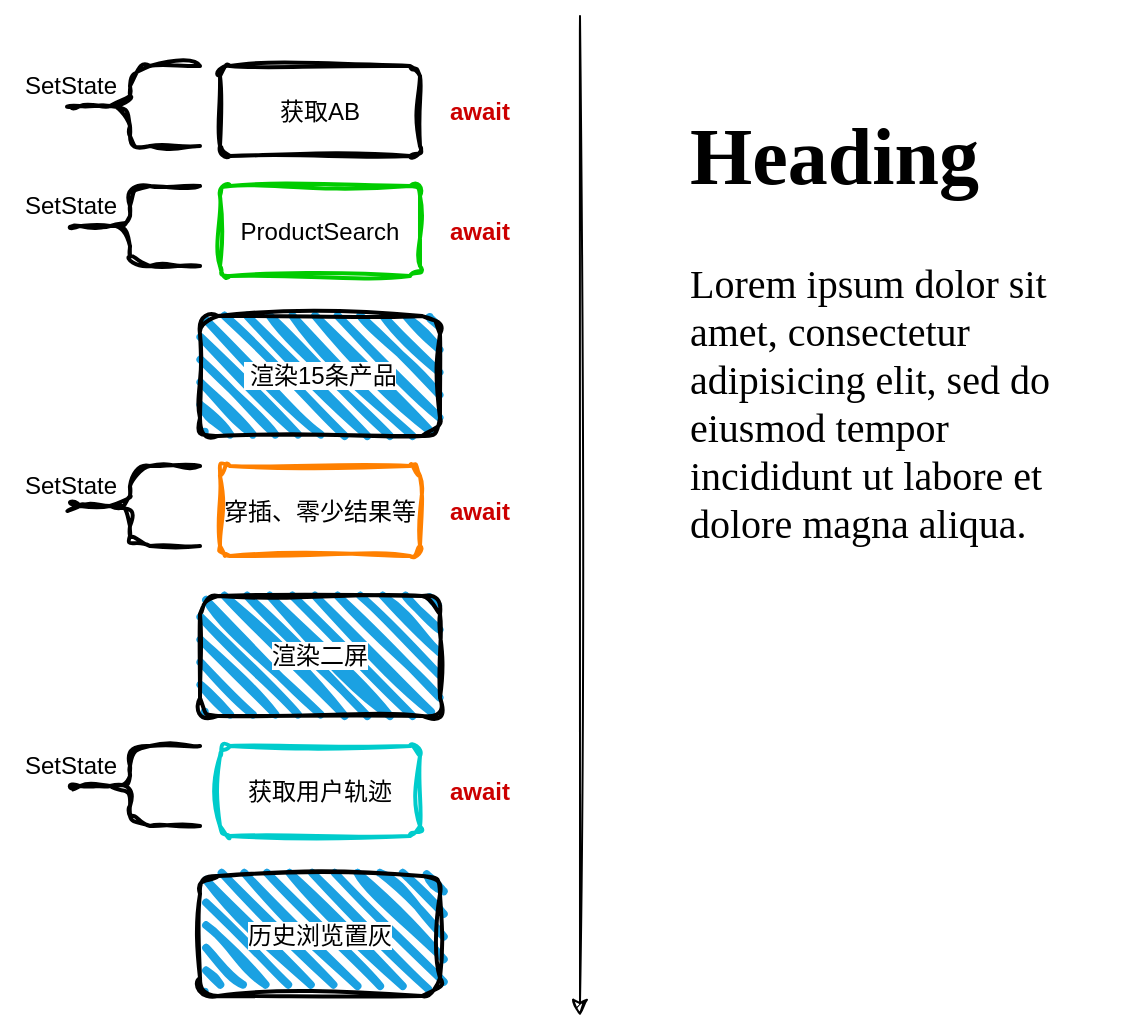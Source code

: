 <mxfile version="20.8.10" type="github">
  <diagram name="第 1 页" id="h7guNUNuEZAvRdEFAoXu">
    <mxGraphModel dx="940" dy="498" grid="1" gridSize="10" guides="1" tooltips="1" connect="1" arrows="1" fold="1" page="1" pageScale="1" pageWidth="827" pageHeight="1169" math="0" shadow="0">
      <root>
        <mxCell id="0" />
        <mxCell id="1" parent="0" />
        <mxCell id="qU5GhlJ0_iXKbKkcytwh-4" value="" style="endArrow=classic;html=1;rounded=1;sketch=1;curveFitting=1;jiggle=2;" parent="1" edge="1">
          <mxGeometry width="50" height="50" relative="1" as="geometry">
            <mxPoint x="330" y="80" as="sourcePoint" />
            <mxPoint x="330" y="580" as="targetPoint" />
          </mxGeometry>
        </mxCell>
        <mxCell id="qU5GhlJ0_iXKbKkcytwh-8" value="&lt;p style=&quot;line-height: 120%;&quot;&gt;&lt;span style=&quot;background-color: rgb(255, 255, 255);&quot;&gt;&amp;nbsp;渲染15条产品&lt;/span&gt;&lt;/p&gt;" style="rounded=1;whiteSpace=wrap;html=1;strokeWidth=2;fillWeight=4;hachureGap=8;hachureAngle=45;fillColor=#1ba1e2;sketch=1;curveFitting=1;jiggle=2;" parent="1" vertex="1">
          <mxGeometry x="140" y="230" width="120" height="60" as="geometry" />
        </mxCell>
        <mxCell id="qU5GhlJ0_iXKbKkcytwh-9" value="&lt;p style=&quot;line-height: 120%;&quot;&gt;&lt;span style=&quot;background-color: rgb(255, 255, 255);&quot;&gt;渲染二屏&lt;/span&gt;&lt;/p&gt;" style="rounded=1;whiteSpace=wrap;html=1;strokeWidth=2;fillWeight=4;hachureGap=8;hachureAngle=45;fillColor=#1ba1e2;sketch=1;curveFitting=1;jiggle=2;" parent="1" vertex="1">
          <mxGeometry x="140" y="370" width="120" height="60" as="geometry" />
        </mxCell>
        <mxCell id="qU5GhlJ0_iXKbKkcytwh-16" value="获取AB" style="rounded=1;absoluteArcSize=1;html=1;arcSize=10;whiteSpace=wrap;points=[];strokeColor=inherit;fillColor=inherit;fillWeight=4;hachureGap=8;hachureAngle=45;strokeWidth=2;fontFamily=Helvetica;fontSize=12;fontColor=default;sketch=1;curveFitting=1;jiggle=2;" parent="1" vertex="1">
          <mxGeometry x="150" y="105" width="100" height="45" as="geometry" />
        </mxCell>
        <mxCell id="qU5GhlJ0_iXKbKkcytwh-21" value="" style="group;rounded=1;sketch=1;curveFitting=1;jiggle=2;" parent="1" vertex="1" connectable="0">
          <mxGeometry x="40" y="100" width="100" height="45" as="geometry" />
        </mxCell>
        <mxCell id="qU5GhlJ0_iXKbKkcytwh-13" value="" style="shape=curlyBracket;whiteSpace=wrap;html=1;rounded=1;labelPosition=left;verticalLabelPosition=middle;align=right;verticalAlign=middle;fillWeight=4;hachureGap=8;hachureAngle=45;strokeColor=default;strokeWidth=2;fontFamily=Helvetica;fontSize=12;fontColor=default;fillColor=#1ba1e2;size=0.5;sketch=1;curveFitting=1;jiggle=2;" parent="qU5GhlJ0_iXKbKkcytwh-21" vertex="1">
          <mxGeometry x="30" y="5" width="70" height="40" as="geometry" />
        </mxCell>
        <mxCell id="qU5GhlJ0_iXKbKkcytwh-20" value="SetState&lt;br&gt;" style="text;html=1;align=center;verticalAlign=middle;resizable=0;points=[];autosize=1;strokeColor=none;fillColor=none;fontSize=12;fontFamily=Helvetica;fontColor=default;rounded=1;sketch=1;curveFitting=1;jiggle=2;" parent="qU5GhlJ0_iXKbKkcytwh-21" vertex="1">
          <mxGeometry width="70" height="30" as="geometry" />
        </mxCell>
        <UserObject label="await" placeholders="1" name="Variable" id="qU5GhlJ0_iXKbKkcytwh-22">
          <mxCell style="text;html=1;strokeColor=none;fillColor=none;align=center;verticalAlign=middle;whiteSpace=wrap;overflow=hidden;fontSize=12;fontFamily=Helvetica;fontColor=#CC0000;fontStyle=1;labelBackgroundColor=none;rounded=1;sketch=1;curveFitting=1;jiggle=2;" parent="1" vertex="1">
            <mxGeometry x="250" y="111.25" width="60" height="32.5" as="geometry" />
          </mxCell>
        </UserObject>
        <mxCell id="qU5GhlJ0_iXKbKkcytwh-26" value="ProductSearch" style="rounded=1;absoluteArcSize=1;html=1;arcSize=10;whiteSpace=wrap;points=[];strokeColor=#00CC00;fillColor=inherit;fillWeight=4;hachureGap=8;hachureAngle=45;strokeWidth=2;fontFamily=Helvetica;fontSize=12;fontColor=default;shadow=0;glass=0;sketch=1;curveFitting=1;jiggle=2;" parent="1" vertex="1">
          <mxGeometry x="150" y="165" width="100" height="45" as="geometry" />
        </mxCell>
        <mxCell id="qU5GhlJ0_iXKbKkcytwh-27" value="" style="group;rounded=1;sketch=1;curveFitting=1;jiggle=2;" parent="1" vertex="1" connectable="0">
          <mxGeometry x="40" y="160" width="100" height="45" as="geometry" />
        </mxCell>
        <mxCell id="qU5GhlJ0_iXKbKkcytwh-28" value="" style="shape=curlyBracket;whiteSpace=wrap;html=1;rounded=1;labelPosition=left;verticalLabelPosition=middle;align=right;verticalAlign=middle;fillWeight=4;hachureGap=8;hachureAngle=45;strokeColor=default;strokeWidth=2;fontFamily=Helvetica;fontSize=12;fontColor=default;fillColor=#1ba1e2;size=0.5;sketch=1;curveFitting=1;jiggle=2;" parent="qU5GhlJ0_iXKbKkcytwh-27" vertex="1">
          <mxGeometry x="30" y="5" width="70" height="40" as="geometry" />
        </mxCell>
        <mxCell id="qU5GhlJ0_iXKbKkcytwh-29" value="SetState&lt;br&gt;" style="text;html=1;align=center;verticalAlign=middle;resizable=0;points=[];autosize=1;strokeColor=none;fillColor=none;fontSize=12;fontFamily=Helvetica;fontColor=default;rounded=1;sketch=1;curveFitting=1;jiggle=2;" parent="qU5GhlJ0_iXKbKkcytwh-27" vertex="1">
          <mxGeometry width="70" height="30" as="geometry" />
        </mxCell>
        <UserObject label="await" placeholders="1" name="Variable" id="qU5GhlJ0_iXKbKkcytwh-30">
          <mxCell style="text;html=1;strokeColor=none;fillColor=none;align=center;verticalAlign=middle;whiteSpace=wrap;overflow=hidden;fontSize=12;fontFamily=Helvetica;fontColor=#CC0000;fontStyle=1;labelBackgroundColor=none;rounded=1;sketch=1;curveFitting=1;jiggle=2;" parent="1" vertex="1">
            <mxGeometry x="250" y="171.25" width="60" height="32.5" as="geometry" />
          </mxCell>
        </UserObject>
        <mxCell id="qU5GhlJ0_iXKbKkcytwh-31" value="穿插、零少结果等" style="rounded=1;absoluteArcSize=1;html=1;arcSize=10;whiteSpace=wrap;points=[];strokeColor=#FF8000;fillColor=inherit;fillWeight=4;hachureGap=8;hachureAngle=45;strokeWidth=2;fontFamily=Helvetica;fontSize=12;fontColor=default;shadow=0;glass=0;sketch=1;curveFitting=1;jiggle=2;" parent="1" vertex="1">
          <mxGeometry x="150" y="305" width="100" height="45" as="geometry" />
        </mxCell>
        <mxCell id="qU5GhlJ0_iXKbKkcytwh-32" value="" style="group;rounded=1;sketch=1;curveFitting=1;jiggle=2;" parent="1" vertex="1" connectable="0">
          <mxGeometry x="40" y="300" width="100" height="45" as="geometry" />
        </mxCell>
        <mxCell id="qU5GhlJ0_iXKbKkcytwh-33" value="" style="shape=curlyBracket;whiteSpace=wrap;html=1;rounded=1;labelPosition=left;verticalLabelPosition=middle;align=right;verticalAlign=middle;fillWeight=4;hachureGap=8;hachureAngle=45;strokeColor=default;strokeWidth=2;fontFamily=Helvetica;fontSize=12;fontColor=default;fillColor=#1ba1e2;size=0.5;sketch=1;curveFitting=1;jiggle=2;" parent="qU5GhlJ0_iXKbKkcytwh-32" vertex="1">
          <mxGeometry x="30" y="5" width="70" height="40" as="geometry" />
        </mxCell>
        <mxCell id="qU5GhlJ0_iXKbKkcytwh-34" value="SetState&lt;br&gt;" style="text;html=1;align=center;verticalAlign=middle;resizable=0;points=[];autosize=1;strokeColor=none;fillColor=none;fontSize=12;fontFamily=Helvetica;fontColor=default;rounded=1;sketch=1;curveFitting=1;jiggle=2;" parent="qU5GhlJ0_iXKbKkcytwh-32" vertex="1">
          <mxGeometry width="70" height="30" as="geometry" />
        </mxCell>
        <UserObject label="await" placeholders="1" name="Variable" id="qU5GhlJ0_iXKbKkcytwh-35">
          <mxCell style="text;html=1;strokeColor=none;fillColor=none;align=center;verticalAlign=middle;whiteSpace=wrap;overflow=hidden;fontSize=12;fontFamily=Helvetica;fontColor=#CC0000;fontStyle=1;labelBackgroundColor=none;rounded=1;sketch=1;curveFitting=1;jiggle=2;" parent="1" vertex="1">
            <mxGeometry x="250" y="311.25" width="60" height="32.5" as="geometry" />
          </mxCell>
        </UserObject>
        <mxCell id="qU5GhlJ0_iXKbKkcytwh-36" value="获取用户轨迹" style="rounded=1;absoluteArcSize=1;html=1;arcSize=10;whiteSpace=wrap;points=[];strokeColor=#00CCCC;fillColor=inherit;fillWeight=4;hachureGap=8;hachureAngle=45;strokeWidth=2;fontFamily=Helvetica;fontSize=12;fontColor=default;shadow=0;glass=0;sketch=1;curveFitting=1;jiggle=2;" parent="1" vertex="1">
          <mxGeometry x="150" y="445" width="100" height="45" as="geometry" />
        </mxCell>
        <mxCell id="qU5GhlJ0_iXKbKkcytwh-37" value="" style="group;rounded=1;sketch=1;curveFitting=1;jiggle=2;" parent="1" vertex="1" connectable="0">
          <mxGeometry x="40" y="440" width="100" height="45" as="geometry" />
        </mxCell>
        <mxCell id="qU5GhlJ0_iXKbKkcytwh-38" value="" style="shape=curlyBracket;whiteSpace=wrap;html=1;rounded=1;labelPosition=left;verticalLabelPosition=middle;align=right;verticalAlign=middle;fillWeight=4;hachureGap=8;hachureAngle=45;strokeColor=default;strokeWidth=2;fontFamily=Helvetica;fontSize=12;fontColor=default;fillColor=#1ba1e2;size=0.5;sketch=1;curveFitting=1;jiggle=2;" parent="qU5GhlJ0_iXKbKkcytwh-37" vertex="1">
          <mxGeometry x="30" y="5" width="70" height="40" as="geometry" />
        </mxCell>
        <mxCell id="qU5GhlJ0_iXKbKkcytwh-39" value="SetState&lt;br&gt;" style="text;html=1;align=center;verticalAlign=middle;resizable=0;points=[];autosize=1;strokeColor=none;fillColor=none;fontSize=12;fontFamily=Helvetica;fontColor=default;rounded=1;sketch=1;curveFitting=1;jiggle=2;" parent="qU5GhlJ0_iXKbKkcytwh-37" vertex="1">
          <mxGeometry width="70" height="30" as="geometry" />
        </mxCell>
        <UserObject label="await" placeholders="1" name="Variable" id="qU5GhlJ0_iXKbKkcytwh-40">
          <mxCell style="text;html=1;strokeColor=none;fillColor=none;align=center;verticalAlign=middle;whiteSpace=wrap;overflow=hidden;fontSize=12;fontFamily=Helvetica;fontColor=#CC0000;fontStyle=1;labelBackgroundColor=none;rounded=1;sketch=1;curveFitting=1;jiggle=2;" parent="1" vertex="1">
            <mxGeometry x="250" y="451.25" width="60" height="32.5" as="geometry" />
          </mxCell>
        </UserObject>
        <mxCell id="qU5GhlJ0_iXKbKkcytwh-41" value="&lt;span style=&quot;background-color: rgb(255, 255, 255);&quot;&gt;历史浏览置灰&lt;/span&gt;" style="rounded=1;whiteSpace=wrap;html=1;strokeWidth=2;fillWeight=4;hachureGap=8;hachureAngle=45;fillColor=#1ba1e2;sketch=1;curveFitting=1;jiggle=2;" parent="1" vertex="1">
          <mxGeometry x="140" y="510" width="120" height="60" as="geometry" />
        </mxCell>
        <mxCell id="q4ey1tj-G2VjlWOxj3wE-2" value="&lt;h1&gt;Heading&lt;/h1&gt;&lt;p&gt;Lorem ipsum dolor sit amet, consectetur adipisicing elit, sed do eiusmod tempor incididunt ut labore et dolore magna aliqua.&lt;/p&gt;" style="text;html=1;strokeColor=none;fillColor=none;spacing=5;spacingTop=-20;whiteSpace=wrap;overflow=hidden;rounded=0;fontSize=20;fontFamily=Architects Daughter;" vertex="1" parent="1">
          <mxGeometry x="380" y="110" width="220" height="290" as="geometry" />
        </mxCell>
      </root>
    </mxGraphModel>
  </diagram>
</mxfile>
